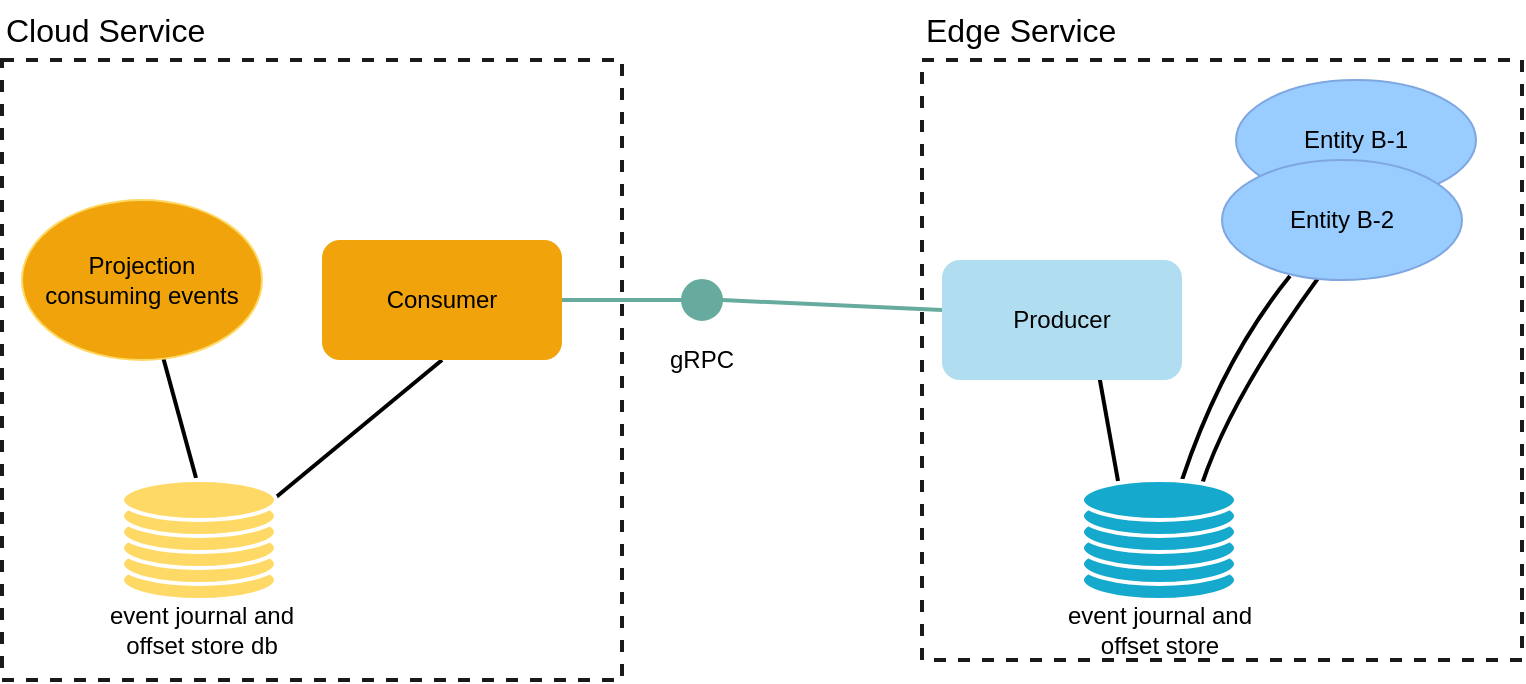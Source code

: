 <mxfile version="21.7.2" type="device">
  <diagram name="Page-1" id="AsP60JgBl1jaJY_T1ypP">
    <mxGraphModel dx="1194" dy="509" grid="1" gridSize="10" guides="1" tooltips="1" connect="1" arrows="1" fold="1" page="1" pageScale="1" pageWidth="827" pageHeight="1169" math="0" shadow="0">
      <root>
        <mxCell id="0" />
        <mxCell id="1" parent="0" />
        <mxCell id="Z3GVn9q660Q-xpyVM-ZC-12" value="" style="whiteSpace=wrap;html=1;aspect=fixed;fillColor=#FFFFFF;strokeColor=#1A1A1A;strokeWidth=2;dashed=1;" parent="1" vertex="1">
          <mxGeometry x="10" y="70" width="310" height="310" as="geometry" />
        </mxCell>
        <mxCell id="Z3GVn9q660Q-xpyVM-ZC-11" value="" style="whiteSpace=wrap;html=1;aspect=fixed;fillColor=#FFFFFF;strokeColor=#1A1A1A;strokeWidth=2;dashed=1;" parent="1" vertex="1">
          <mxGeometry x="470" y="70" width="300" height="300" as="geometry" />
        </mxCell>
        <mxCell id="Z3GVn9q660Q-xpyVM-ZC-8" value="" style="endArrow=none;html=1;exitX=0.408;exitY=0.967;exitDx=0;exitDy=0;strokeWidth=2;endFill=0;curved=1;strokeColor=default;exitPerimeter=0;" parent="1" edge="1">
          <mxGeometry width="50" height="50" relative="1" as="geometry">
            <mxPoint x="653.96" y="178.02" as="sourcePoint" />
            <mxPoint x="600" y="280" as="targetPoint" />
            <Array as="points">
              <mxPoint x="620" y="220" />
            </Array>
          </mxGeometry>
        </mxCell>
        <mxCell id="Z3GVn9q660Q-xpyVM-ZC-18" value="" style="endArrow=none;html=1;rounded=0;strokeWidth=2;endFill=0;exitX=1;exitY=0.5;exitDx=0;exitDy=0;entryX=0;entryY=0.5;entryDx=0;entryDy=0;strokeColor=#67AB9F;" parent="1" target="Z3GVn9q660Q-xpyVM-ZC-17" edge="1">
          <mxGeometry width="50" height="50" relative="1" as="geometry">
            <mxPoint x="290" y="190" as="sourcePoint" />
            <mxPoint x="370" y="200" as="targetPoint" />
          </mxGeometry>
        </mxCell>
        <mxCell id="Z3GVn9q660Q-xpyVM-ZC-20" value="" style="rounded=0;orthogonalLoop=1;jettySize=auto;html=1;strokeWidth=2;endArrow=none;endFill=0;exitX=1;exitY=0.5;exitDx=0;exitDy=0;entryX=0;entryY=0.5;entryDx=0;entryDy=0;strokeColor=#67AB9F;" parent="1" source="Z3GVn9q660Q-xpyVM-ZC-17" edge="1">
          <mxGeometry relative="1" as="geometry">
            <mxPoint x="430" y="200" as="sourcePoint" />
            <mxPoint x="480" y="195" as="targetPoint" />
          </mxGeometry>
        </mxCell>
        <mxCell id="Z3GVn9q660Q-xpyVM-ZC-17" value="" style="ellipse;whiteSpace=wrap;html=1;aspect=fixed;strokeColor=#67AB9F;fillColor=#67AB9F;" parent="1" vertex="1">
          <mxGeometry x="350" y="180" width="20" height="20" as="geometry" />
        </mxCell>
        <mxCell id="Z3GVn9q660Q-xpyVM-ZC-19" value="gRPC" style="text;html=1;strokeColor=none;fillColor=none;align=center;verticalAlign=middle;whiteSpace=wrap;rounded=0;" parent="1" vertex="1">
          <mxGeometry x="330" y="205" width="60" height="30" as="geometry" />
        </mxCell>
        <mxCell id="Z3GVn9q660Q-xpyVM-ZC-23" value="" style="endArrow=none;html=1;rounded=0;exitX=0.5;exitY=1;exitDx=0;exitDy=0;strokeWidth=2;endFill=0;" parent="1" edge="1">
          <mxGeometry width="50" height="50" relative="1" as="geometry">
            <mxPoint x="230" y="220" as="sourcePoint" />
            <mxPoint x="145" y="290.217" as="targetPoint" />
          </mxGeometry>
        </mxCell>
        <mxCell id="Z3GVn9q660Q-xpyVM-ZC-24" value="" style="endArrow=none;html=1;rounded=0;strokeWidth=2;endFill=0;exitX=0.367;exitY=-0.014;exitDx=0;exitDy=0;exitPerimeter=0;" parent="1" edge="1">
          <mxGeometry width="50" height="50" relative="1" as="geometry">
            <mxPoint x="107.02" y="279.02" as="sourcePoint" />
            <mxPoint x="90.733" y="219.355" as="targetPoint" />
          </mxGeometry>
        </mxCell>
        <mxCell id="Z3GVn9q660Q-xpyVM-ZC-31" value="" style="endArrow=none;html=1;rounded=0;exitX=0.65;exitY=0.995;exitDx=0;exitDy=0;strokeWidth=2;endFill=0;exitPerimeter=0;entryX=0.145;entryY=0;entryDx=0;entryDy=4.35;entryPerimeter=0;" parent="1" edge="1">
          <mxGeometry width="50" height="50" relative="1" as="geometry">
            <mxPoint x="558" y="224.7" as="sourcePoint" />
            <mxPoint x="568.7" y="284.35" as="targetPoint" />
          </mxGeometry>
        </mxCell>
        <mxCell id="eVnzltR1cNxZQ9g7ooaY-1" value="event journal and offset store&lt;br&gt;" style="text;html=1;strokeColor=none;fillColor=none;align=center;verticalAlign=middle;whiteSpace=wrap;rounded=0;" parent="1" vertex="1">
          <mxGeometry x="528.5" y="340" width="120" height="30" as="geometry" />
        </mxCell>
        <mxCell id="eVnzltR1cNxZQ9g7ooaY-2" value="Edge Service" style="text;html=1;strokeColor=none;fillColor=none;align=left;verticalAlign=middle;whiteSpace=wrap;rounded=0;fontSize=16;" parent="1" vertex="1">
          <mxGeometry x="470" y="40" width="140" height="30" as="geometry" />
        </mxCell>
        <mxCell id="eVnzltR1cNxZQ9g7ooaY-3" value="Cloud Service" style="text;html=1;strokeColor=none;fillColor=none;align=left;verticalAlign=middle;whiteSpace=wrap;rounded=0;fontSize=16;" parent="1" vertex="1">
          <mxGeometry x="10" y="40" width="140" height="30" as="geometry" />
        </mxCell>
        <mxCell id="eVnzltR1cNxZQ9g7ooaY-4" value="" style="endArrow=none;html=1;exitX=1;exitY=0;exitDx=0;exitDy=0;strokeWidth=2;endFill=0;curved=1;strokeColor=default;" parent="1" edge="1">
          <mxGeometry width="50" height="50" relative="1" as="geometry">
            <mxPoint x="707.426" y="128.787" as="sourcePoint" />
            <mxPoint x="610" y="282" as="targetPoint" />
            <Array as="points">
              <mxPoint x="630" y="222" />
            </Array>
          </mxGeometry>
        </mxCell>
        <mxCell id="eVnzltR1cNxZQ9g7ooaY-5" value="event journal and offset store db" style="text;html=1;strokeColor=none;fillColor=none;align=center;verticalAlign=middle;whiteSpace=wrap;rounded=0;" parent="1" vertex="1">
          <mxGeometry x="50" y="340" width="120" height="30" as="geometry" />
        </mxCell>
        <mxCell id="ZGsqTpxpcEWLfMhcQ5nx-3" value="Producer" style="rounded=1;whiteSpace=wrap;html=1;fillColor=#b1ddf0;strokeColor=none;" vertex="1" parent="1">
          <mxGeometry x="480" y="170" width="120" height="60" as="geometry" />
        </mxCell>
        <mxCell id="ZGsqTpxpcEWLfMhcQ5nx-4" value="Consumer" style="rounded=1;whiteSpace=wrap;html=1;fillColor=#f0a30a;fontColor=#000000;strokeColor=none;" vertex="1" parent="1">
          <mxGeometry x="170" y="160" width="120" height="60" as="geometry" />
        </mxCell>
        <mxCell id="ZGsqTpxpcEWLfMhcQ5nx-5" value="Projection &lt;br&gt;consuming events" style="ellipse;whiteSpace=wrap;html=1;fillColor=#f0a30a;strokeColor=#FFD966;fontColor=#000000;" vertex="1" parent="1">
          <mxGeometry x="20" y="140" width="120" height="80" as="geometry" />
        </mxCell>
        <mxCell id="ZGsqTpxpcEWLfMhcQ5nx-6" value="" style="group" vertex="1" connectable="0" parent="1">
          <mxGeometry x="550" y="280" width="77" height="60" as="geometry" />
        </mxCell>
        <mxCell id="ZGsqTpxpcEWLfMhcQ5nx-7" value="" style="ellipse;whiteSpace=wrap;html=1;fillColor=#15a9ce;strokeColor=#FFFFFF;strokeWidth=2;" vertex="1" parent="ZGsqTpxpcEWLfMhcQ5nx-6">
          <mxGeometry y="40" width="77" height="20" as="geometry" />
        </mxCell>
        <mxCell id="ZGsqTpxpcEWLfMhcQ5nx-8" value="" style="ellipse;whiteSpace=wrap;html=1;fillColor=#15a9ce;strokeColor=#FFFFFF;strokeWidth=2;" vertex="1" parent="ZGsqTpxpcEWLfMhcQ5nx-6">
          <mxGeometry y="32" width="77" height="20" as="geometry" />
        </mxCell>
        <mxCell id="ZGsqTpxpcEWLfMhcQ5nx-9" value="" style="ellipse;whiteSpace=wrap;html=1;fillColor=#15a9ce;strokeColor=#FFFFFF;strokeWidth=2;" vertex="1" parent="ZGsqTpxpcEWLfMhcQ5nx-6">
          <mxGeometry y="24" width="77" height="20" as="geometry" />
        </mxCell>
        <mxCell id="ZGsqTpxpcEWLfMhcQ5nx-10" value="" style="ellipse;whiteSpace=wrap;html=1;fillColor=#15a9ce;strokeColor=#FFFFFF;strokeWidth=2;" vertex="1" parent="ZGsqTpxpcEWLfMhcQ5nx-6">
          <mxGeometry y="16" width="77" height="20" as="geometry" />
        </mxCell>
        <mxCell id="ZGsqTpxpcEWLfMhcQ5nx-11" value="" style="ellipse;whiteSpace=wrap;html=1;fillColor=#15a9ce;strokeColor=#FFFFFF;strokeWidth=2;" vertex="1" parent="ZGsqTpxpcEWLfMhcQ5nx-6">
          <mxGeometry y="8" width="77" height="20" as="geometry" />
        </mxCell>
        <mxCell id="ZGsqTpxpcEWLfMhcQ5nx-12" value="" style="ellipse;whiteSpace=wrap;html=1;fillColor=#15a9ce;strokeColor=#FFFFFF;strokeWidth=2;" vertex="1" parent="ZGsqTpxpcEWLfMhcQ5nx-6">
          <mxGeometry width="77" height="20" as="geometry" />
        </mxCell>
        <mxCell id="ZGsqTpxpcEWLfMhcQ5nx-21" value="" style="group" vertex="1" connectable="0" parent="1">
          <mxGeometry x="70" y="280" width="77" height="60" as="geometry" />
        </mxCell>
        <mxCell id="ZGsqTpxpcEWLfMhcQ5nx-22" value="" style="ellipse;whiteSpace=wrap;html=1;fillColor=#FFD966;strokeColor=#FFFFFF;strokeWidth=2;" vertex="1" parent="ZGsqTpxpcEWLfMhcQ5nx-21">
          <mxGeometry y="40" width="77" height="20" as="geometry" />
        </mxCell>
        <mxCell id="ZGsqTpxpcEWLfMhcQ5nx-23" value="" style="ellipse;whiteSpace=wrap;html=1;fillColor=#FFD966;strokeColor=#FFFFFF;strokeWidth=2;" vertex="1" parent="ZGsqTpxpcEWLfMhcQ5nx-21">
          <mxGeometry y="32" width="77" height="20" as="geometry" />
        </mxCell>
        <mxCell id="ZGsqTpxpcEWLfMhcQ5nx-24" value="" style="ellipse;whiteSpace=wrap;html=1;fillColor=#FFD966;strokeColor=#FFFFFF;strokeWidth=2;" vertex="1" parent="ZGsqTpxpcEWLfMhcQ5nx-21">
          <mxGeometry y="24" width="77" height="20" as="geometry" />
        </mxCell>
        <mxCell id="ZGsqTpxpcEWLfMhcQ5nx-25" value="" style="ellipse;whiteSpace=wrap;html=1;fillColor=#FFD966;strokeColor=#FFFFFF;strokeWidth=2;container=0;" vertex="1" parent="ZGsqTpxpcEWLfMhcQ5nx-21">
          <mxGeometry y="16" width="77" height="20" as="geometry" />
        </mxCell>
        <mxCell id="ZGsqTpxpcEWLfMhcQ5nx-26" value="" style="ellipse;whiteSpace=wrap;html=1;fillColor=#FFD966;strokeColor=#FFFFFF;strokeWidth=2;" vertex="1" parent="ZGsqTpxpcEWLfMhcQ5nx-21">
          <mxGeometry y="8" width="77" height="20" as="geometry" />
        </mxCell>
        <mxCell id="ZGsqTpxpcEWLfMhcQ5nx-27" value="" style="ellipse;whiteSpace=wrap;html=1;fillColor=#FFD966;strokeColor=#FFFFFF;strokeWidth=2;" vertex="1" parent="ZGsqTpxpcEWLfMhcQ5nx-21">
          <mxGeometry width="77" height="20" as="geometry" />
        </mxCell>
        <mxCell id="ZGsqTpxpcEWLfMhcQ5nx-28" value="Entity B-1" style="ellipse;whiteSpace=wrap;html=1;fillColor=#99CCFF;strokeColor=#7EA6E0;fontColor=#000000;" vertex="1" parent="1">
          <mxGeometry x="627" y="80" width="120" height="60" as="geometry" />
        </mxCell>
        <mxCell id="ZGsqTpxpcEWLfMhcQ5nx-29" value="Entity B-2" style="ellipse;whiteSpace=wrap;html=1;fillColor=#99CCFF;strokeColor=#7EA6E0;fontColor=#000000;" vertex="1" parent="1">
          <mxGeometry x="620" y="120" width="120" height="60" as="geometry" />
        </mxCell>
      </root>
    </mxGraphModel>
  </diagram>
</mxfile>
